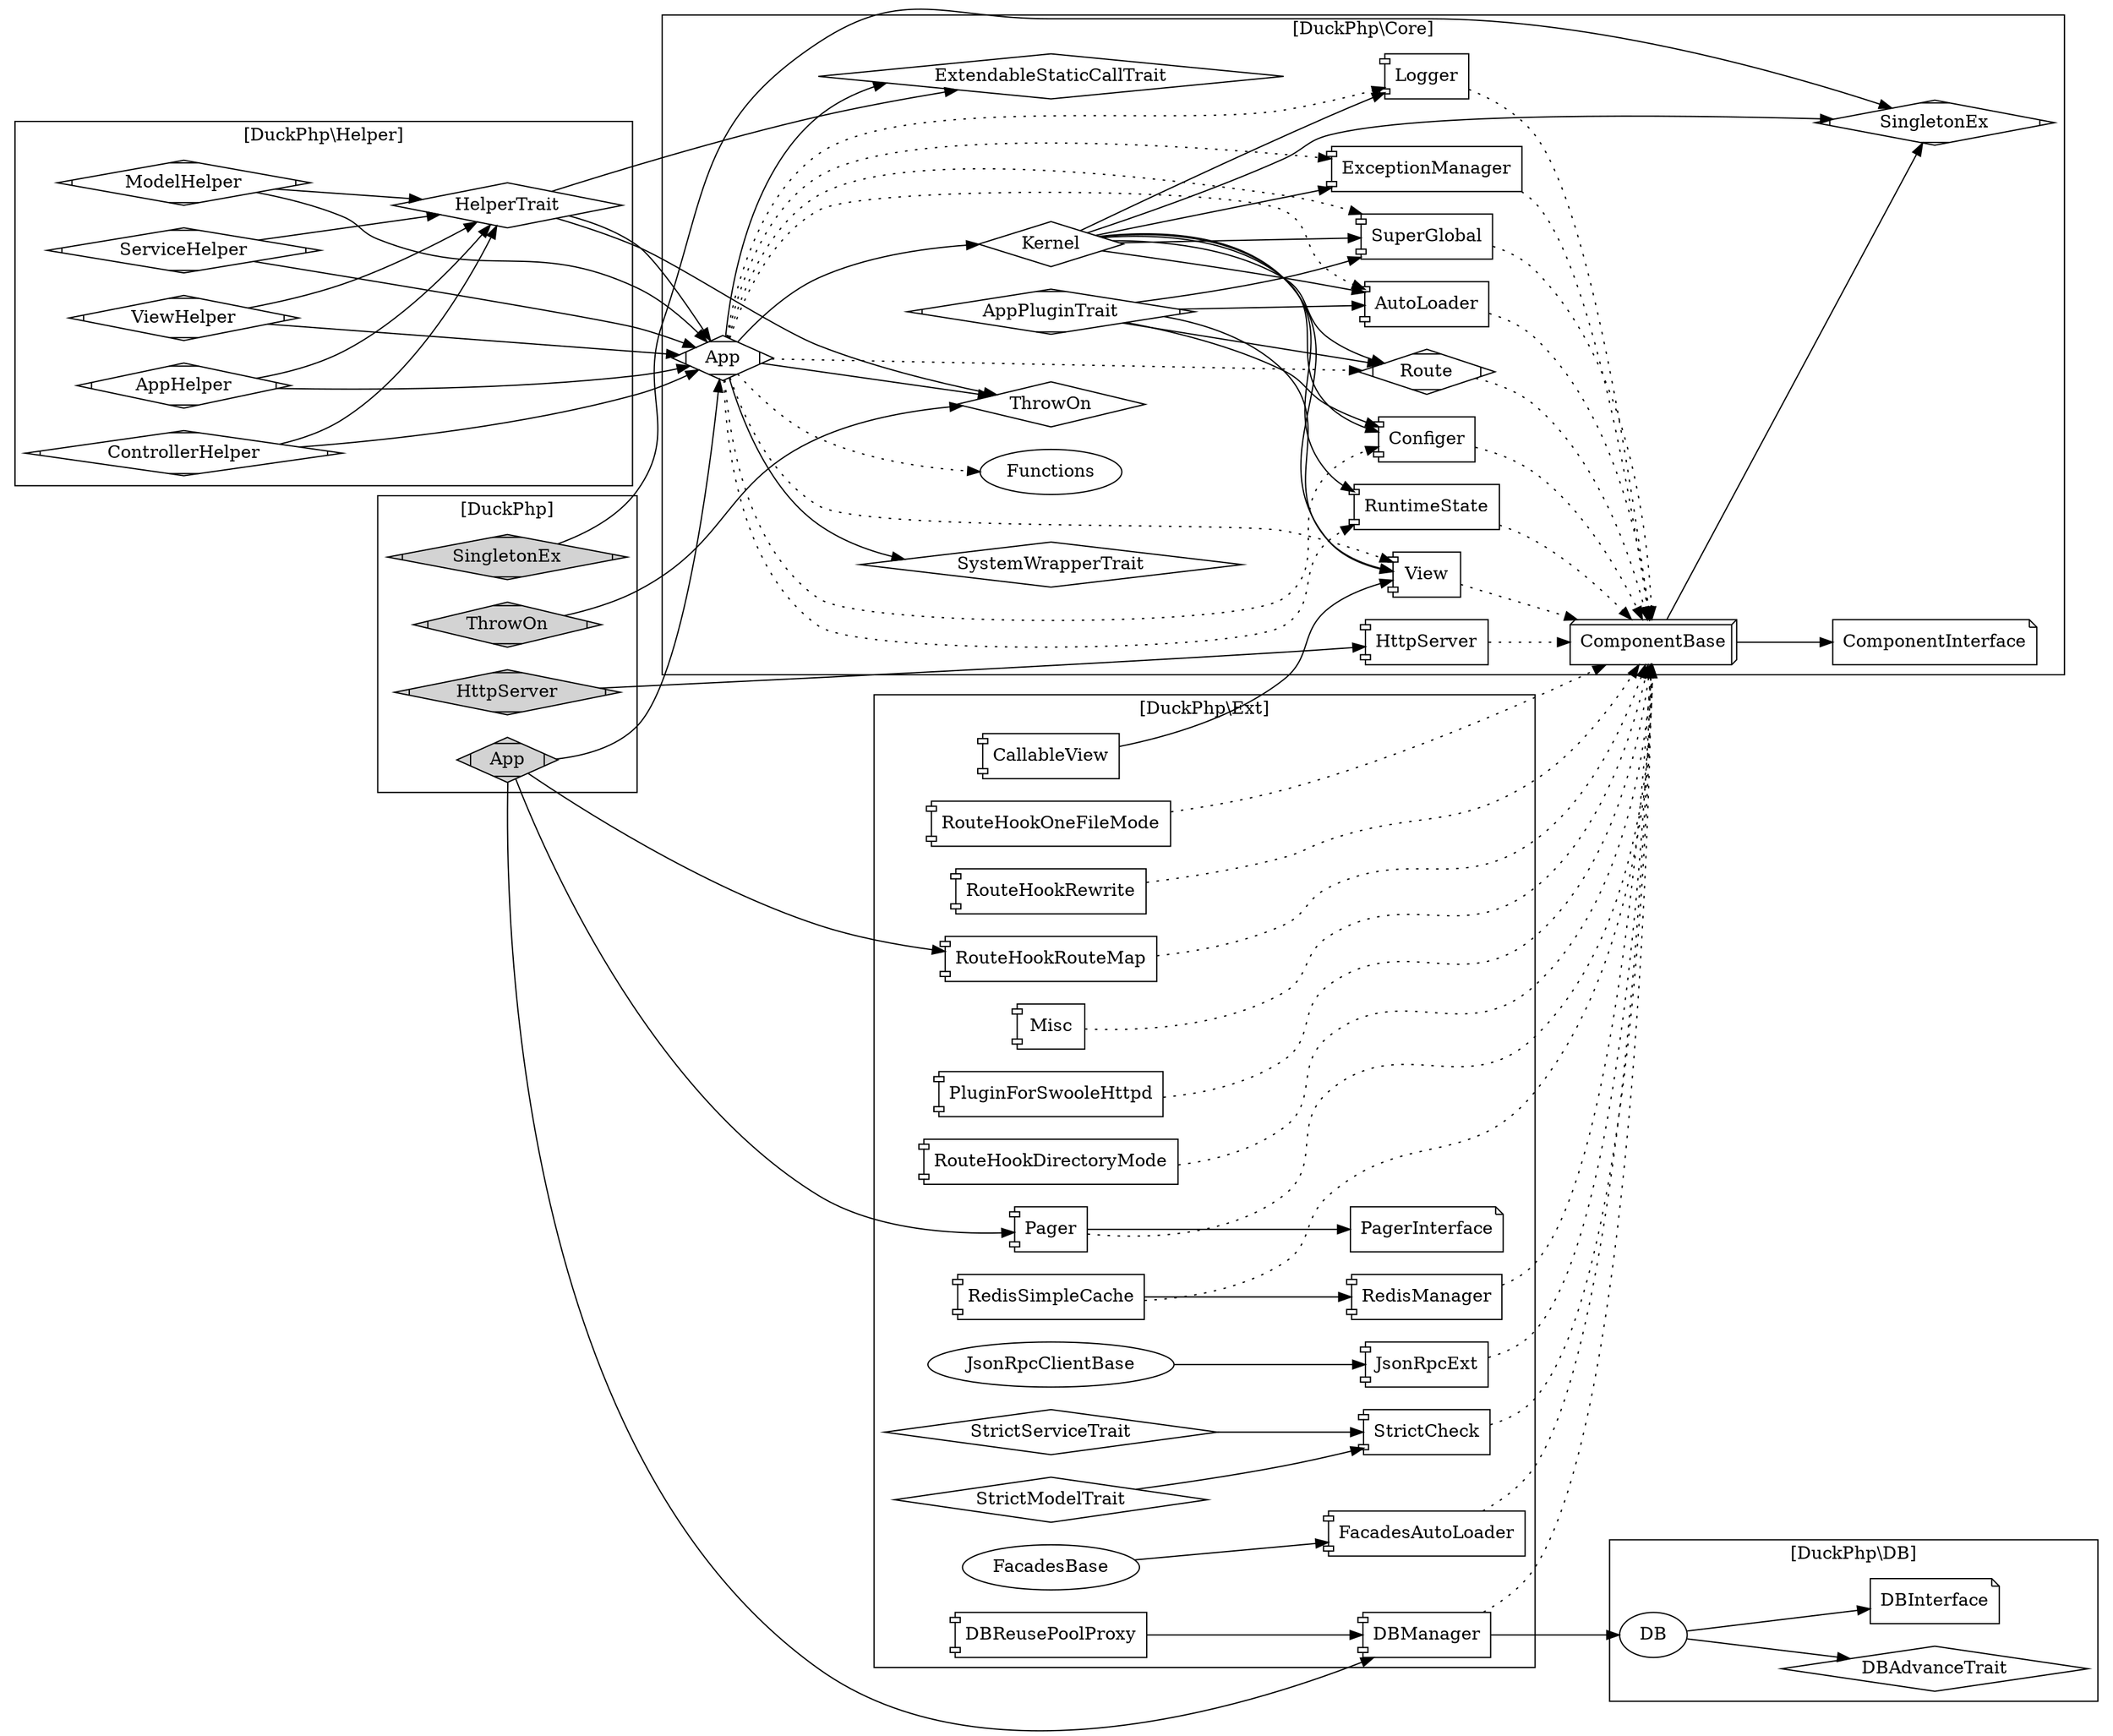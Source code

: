 digraph G{
/* This is a graphviz file */
graph [rankdir = "LR"];

subgraph cluster_Core {
    
    label = "[DuckPhp\\Core]";

    Core_AppPluginTrait [label="AppPluginTrait";shape=Mdiamond];
    Core_App [label="App";shape=Mdiamond]; 
    Core_Kernel [label="Kernel";shape="diamond"];
    Core_SingletonEx [label="SingletonEx";shape=Mdiamond];
    Core_AutoLoader [label="AutoLoader";shape="component"];
    Core_ExceptionManager [label="ExceptionManager";shape="component"];
    Core_View [label="View";shape="component"];
    Core_Configer [label="Configer";shape="component"];
    Core_Logger [label="Logger";shape="component"];
    Core_Route [label="Route";shape=Mdiamond];
    Core_RuntimeState [label="RuntimeState";shape="component"];
    Core_SystemWrapperTrait [label="SystemWrapperTrait";shape=diamond];
    
    Core_HttpServer [label="HttpServer";shape="component"];
    Core_SuperGlobal [label="SuperGlobal";shape="component"];

    Core_ExtendableStaticCallTrait [label="ExtendableStaticCallTrait";shape=diamond];
    
    Core_ThrowOn [label="ThrowOn";shape=diamond];
    Core_ComponentInterface [label="ComponentInterface";shape=note];
    Core_ComponentBase [label="ComponentBase";shape=box3d];
    Core_Functions [label="Functions"];


    Core_Kernel -> Core_AutoLoader ;
    Core_Kernel -> Core_Configer;
    Core_Kernel -> Core_Logger;
    Core_Kernel -> Core_ExceptionManager;
    Core_Kernel -> Core_Route;
    Core_Kernel -> Core_RuntimeState;
    Core_Kernel -> Core_View;
    Core_Kernel -> Core_SuperGlobal;
    
    Core_App -> Core_Kernel;
    Core_App -> Core_ThrowOn;
    Core_App -> Core_ExtendableStaticCallTrait;
    Core_App -> Core_SystemWrapperTrait;
    
    Core_App -> Core_AutoLoader [style="dotted"];
    Core_App -> Core_Configer [style="dotted"];
    Core_App -> Core_Logger [style="dotted"];
    Core_App -> Core_ExceptionManager [style="dotted"];
    Core_App -> Core_Route [style="dotted"];
    Core_App -> Core_RuntimeState [style="dotted"];
    Core_App -> Core_View [style="dotted"];
    Core_App -> Core_SuperGlobal [style="dotted"];
    
    Core_App -> Core_Functions [style="dotted"];


    Core_AppPluginTrait -> Core_AutoLoader;
    Core_AppPluginTrait -> Core_Configer;
    Core_AppPluginTrait -> Core_View;
    Core_AppPluginTrait -> Core_Route;
    Core_AppPluginTrait -> Core_SuperGlobal;
    
    
    Core_ExceptionManager -> Core_ComponentBase [style="dotted"];
    Core_Configer -> Core_ComponentBase [style="dotted"];
    Core_Route -> Core_ComponentBase [style="dotted"];
    Core_SuperGlobal -> Core_ComponentBase [style="dotted"];
    Core_AutoLoader -> Core_ComponentBase [style="dotted"];
    Core_RuntimeState -> Core_ComponentBase [style="dotted"];
    Core_View -> Core_ComponentBase [style="dotted"];
    Core_Logger -> Core_ComponentBase [style="dotted"];
    Core_HttpServer -> Core_ComponentBase [style="dotted"];

    
    Core_ComponentBase -> Core_ComponentInterface;
    Core_ComponentBase -> Core_SingletonEx;
    
    Core_Kernel -> Core_SingletonEx;
    
}




subgraph cluster_Helper {
    
    label = "[DuckPhp\\Helper]";
    
    AppHelper [label="AppHelper";shape=Mdiamond];
    ControllerHelper [label="ControllerHelper";shape=Mdiamond];
    ModelHelper [label="ModelHelper";shape=Mdiamond];
    ServiceHelper [label="ServiceHelper";shape=Mdiamond];
    ViewHelper [label="ViewHelper";shape=Mdiamond];
    HelperTrait [label="HelperTrait";shape=diamond];
    
    AppHelper -> Core_App; 
    ControllerHelper -> Core_App; 
    ModelHelper -> Core_App; 
    ServiceHelper -> Core_App; 
    ViewHelper -> Core_App; 
    HelperTrait -> Core_App;
    HelperTrait -> Core_ExtendableStaticCallTrait ;
    HelperTrait -> Core_ThrowOn;
    
    AppHelper -> HelperTrait; 
    ControllerHelper -> HelperTrait; 
    ModelHelper -> HelperTrait; 
    ServiceHelper -> HelperTrait; 
    ViewHelper -> HelperTrait; 

}




subgraph cluster_DB {
    
    label = "[DuckPhp\\DB]";

    DB_DB [label="DB"];
    DB_DBAdvanceTrait [label="DBAdvanceTrait";shape=diamond];
    DB_DBInterface [label="DBInterface";shape=note];
    
    DB_DB -> DB_DBAdvanceTrait;
    DB_DB -> DB_DBInterface;
}



subgraph cluster_Ext {
    
    label = "[DuckPhp\\Ext]";

    CallableView[shape="component"];
    DBManager[shape="component"];
    DBReusePoolProxy[shape="component"];
    FacadesAutoLoader[shape="component"];
    FacadesBase ;
    JsonRpcClientBase ;
    JsonRpcExt[shape="component"];
    Misc[shape="component"];
    Pager[shape="component"];
    PagerInterface [shape=note];
    PluginForSwooleHttpd[shape="component"];
    RedisManager[shape="component"];
    RedisSimpleCache[shape="component"];
    RouteHookDirectoryMode[shape="component"];
    RouteHookOneFileMode[shape="component"];
    RouteHookRewrite[shape="component"];
    RouteHookRouteMap[shape="component"];
    StrictCheck[shape="component"];
    StrictModelTrait [shape=diamond];
    StrictServiceTrait [shape=diamond];


    DBManager -> DB_DB;
    CallableView ->Core_View; 
    DBReusePoolProxy ->DBManager; 
    JsonRpcClientBase ->JsonRpcExt;
    FacadesBase -> FacadesAutoLoader;
    Pager -> PagerInterface; 
    RedisSimpleCache -> RedisManager;
    StrictModelTrait -> StrictCheck; 
    StrictServiceTrait -> StrictCheck; 
    
    FacadesAutoLoader -> Core_ComponentBase [style="dotted"];
    JsonRpcExt -> Core_ComponentBase [style="dotted"];
    Pager -> Core_ComponentBase [style="dotted"];
    Misc -> Core_ComponentBase [style="dotted"];
    RedisSimpleCache -> Core_ComponentBase [style="dotted"];
    RedisManager -> Core_ComponentBase [style="dotted"];
    PluginForSwooleHttpd -> Core_ComponentBase [style="dotted"];
    StrictCheck -> Core_ComponentBase [style="dotted"];
    RouteHookDirectoryMode -> Core_ComponentBase [style="dotted"];
    RouteHookOneFileMode -> Core_ComponentBase [style="dotted"];
    RouteHookRewrite -> Core_ComponentBase [style="dotted"];
    RouteHookRouteMap -> Core_ComponentBase [style="dotted"];
    DBManager -> Core_ComponentBase [style="dotted"];
}


subgraph cluster_DuckPhp {
    
    label = "[DuckPhp]";
    node [style=filled];

    HttpServer -> Core_HttpServer;
    App -> Core_App;
    SingletonEx -> Core_SingletonEx;
    ThrowOn -> Core_ThrowOn;
    
    App -> RouteHookRouteMap;
    App -> Pager;
    App -> DBManager;

    App [shape=Mdiamond];
    HttpServer [shape=Mdiamond];
    
    SingletonEx [style=filled,shape=Mdiamond] ;
    ThrowOn [shape=Mdiamond];

}

}
